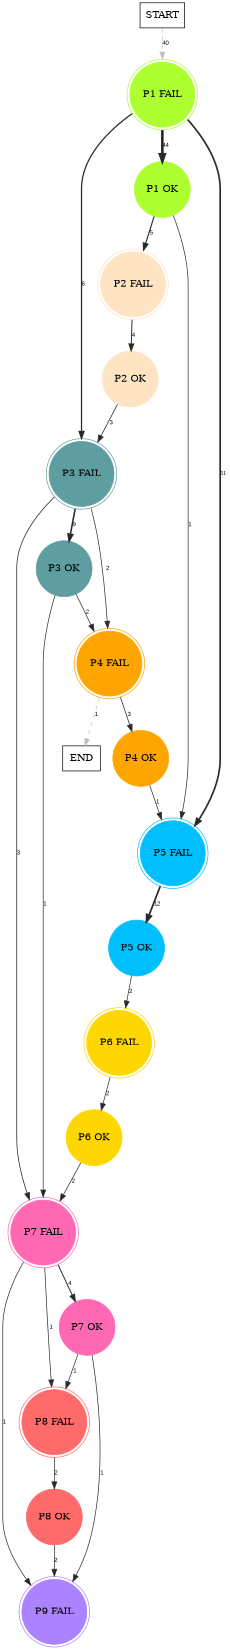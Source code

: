 digraph graphname {
	dpi = 150
	size="16,11!";
	margin = 0;
"P1 FAIL" [shape=circle, color=greenyellow, peripheries=2, style=filled]"P1 OK" [shape=circle, color=greenyellow, style=filled]"P2 FAIL" [shape=circle, color=bisque, peripheries=2, style=filled]"P2 OK" [shape=circle, color=bisque, style=filled]"P3 FAIL" [shape=circle, color=cadetblue, peripheries=2, style=filled]"P4 FAIL" [shape=circle, color=orange, peripheries=2, style=filled]"P4 OK" [shape=circle, color=orange, style=filled]"P5 FAIL" [shape=circle, color=deepskyblue, peripheries=2, style=filled]"P5 OK" [shape=circle, color=deepskyblue, style=filled]"P6 FAIL" [shape=circle, color=gold, peripheries=2, style=filled]"P6 OK" [shape=circle, color=gold, style=filled]"P7 FAIL" [shape=circle, color=hotpink, peripheries=2, style=filled]"P8 FAIL" [shape=circle, color=indianred1, peripheries=2, style=filled]"P8 OK" [shape=circle, color=indianred1, style=filled]"P9 FAIL" [shape=circle, color=mediumpurple1, peripheries=2, style=filled]"P3 OK" [shape=circle, color=cadetblue, style=filled]"P7 OK" [shape=circle, color=hotpink, style=filled]"START" [shape=box, fillcolor=white, style=filled, color=black]"END" [shape=box, fillcolor=white, style=filled, color=black]"P1 FAIL" -> "P1 OK" [ color=grey16 penwidth = "3.784189633918261"label ="44" labelfloat=false fontname="Arial" fontsize=8]
"P1 FAIL" -> "P3 FAIL" [ color=grey16 penwidth = "1.791759469228055"label ="6" labelfloat=false fontname="Arial" fontsize=8]
"P1 FAIL" -> "P5 FAIL" [ color=grey16 penwidth = "2.3978952727983707"label ="11" labelfloat=false fontname="Arial" fontsize=8]
"P1 OK" -> "P2 FAIL" [ color=grey16 penwidth = "1.6094379124341003"label ="5" labelfloat=false fontname="Arial" fontsize=8]
"P1 OK" -> "P5 FAIL" [ color=grey16 penwidth = "1"label ="1" labelfloat=false fontname="Arial" fontsize=8]
"P2 FAIL" -> "P2 OK" [ color=grey16 penwidth = "1.3862943611198906"label ="4" labelfloat=false fontname="Arial" fontsize=8]
"P2 OK" -> "P3 FAIL" [ color=grey16 penwidth = "1.0986122886681098"label ="3" labelfloat=false fontname="Arial" fontsize=8]
"P3 FAIL" -> "P4 FAIL" [ color=grey16 penwidth = "1"label ="2" labelfloat=false fontname="Arial" fontsize=8]
"P3 FAIL" -> "P7 FAIL" [ color=grey16 penwidth = "1.0986122886681098"label ="3" labelfloat=false fontname="Arial" fontsize=8]
"P3 FAIL" -> "P3 OK" [ color=grey16 penwidth = "2.1972245773362196"label ="9" labelfloat=false fontname="Arial" fontsize=8]
"P4 FAIL" -> "P4 OK" [ color=grey16 penwidth = "1.0986122886681098"label ="3" labelfloat=false fontname="Arial" fontsize=8]
"P4 FAIL" -> "END" [ style = dashed color=grey label ="1" labelfloat=false fontname="Arial" fontsize=8]
"P4 OK" -> "P5 FAIL" [ color=grey16 penwidth = "1"label ="1" labelfloat=false fontname="Arial" fontsize=8]
"P5 FAIL" -> "P5 OK" [ color=grey16 penwidth = "2.4849066497880004"label ="12" labelfloat=false fontname="Arial" fontsize=8]
"P5 OK" -> "P6 FAIL" [ color=grey16 penwidth = "1"label ="2" labelfloat=false fontname="Arial" fontsize=8]
"P6 FAIL" -> "P6 OK" [ color=grey16 penwidth = "1"label ="2" labelfloat=false fontname="Arial" fontsize=8]
"P6 OK" -> "P7 FAIL" [ color=grey16 penwidth = "1"label ="2" labelfloat=false fontname="Arial" fontsize=8]
"P7 FAIL" -> "P8 FAIL" [ color=grey16 penwidth = "1"label ="1" labelfloat=false fontname="Arial" fontsize=8]
"P7 FAIL" -> "P9 FAIL" [ color=grey16 penwidth = "1"label ="1" labelfloat=false fontname="Arial" fontsize=8]
"P7 FAIL" -> "P7 OK" [ color=grey16 penwidth = "1.3862943611198906"label ="4" labelfloat=false fontname="Arial" fontsize=8]
"P8 FAIL" -> "P8 OK" [ color=grey16 penwidth = "1"label ="2" labelfloat=false fontname="Arial" fontsize=8]
"P8 OK" -> "P9 FAIL" [ color=grey16 penwidth = "1"label ="2" labelfloat=false fontname="Arial" fontsize=8]
"P3 OK" -> "P4 FAIL" [ color=grey16 penwidth = "1"label ="2" labelfloat=false fontname="Arial" fontsize=8]
"P3 OK" -> "P7 FAIL" [ color=grey16 penwidth = "1"label ="1" labelfloat=false fontname="Arial" fontsize=8]
"P7 OK" -> "P8 FAIL" [ color=grey16 penwidth = "1"label ="1" labelfloat=false fontname="Arial" fontsize=8]
"P7 OK" -> "P9 FAIL" [ color=grey16 penwidth = "1"label ="1" labelfloat=false fontname="Arial" fontsize=8]
"START" -> "P1 FAIL" [ style = dashed color=grey label ="40" labelfloat=false fontname="Arial" fontsize=8]
}